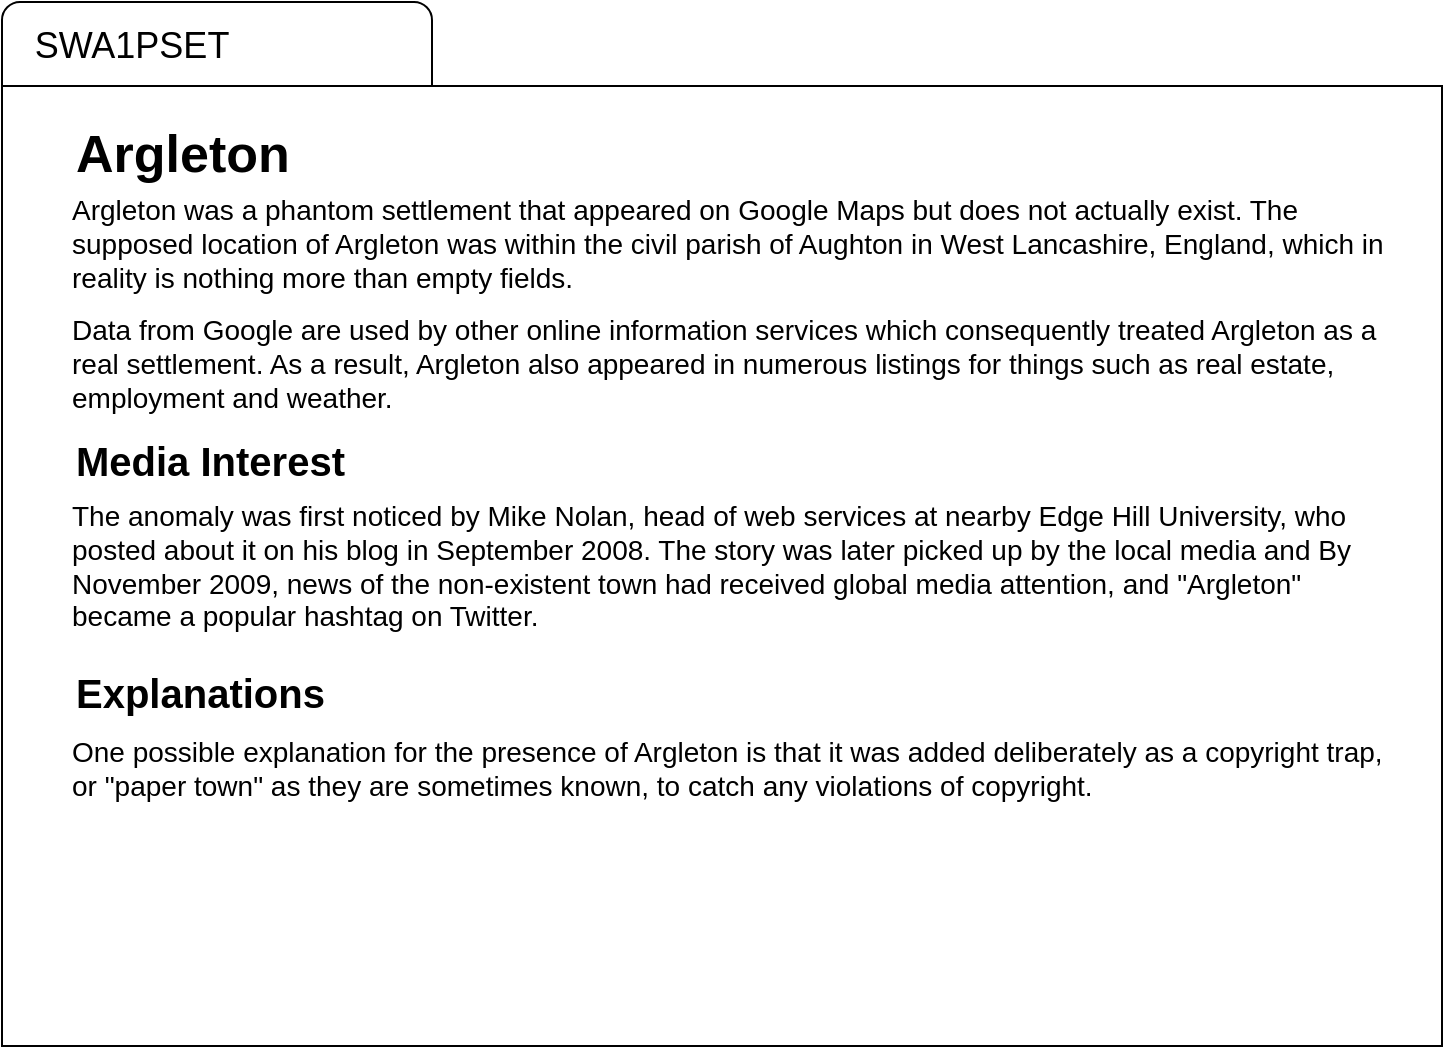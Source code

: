 <mxfile version="13.8.0" type="device"><diagram id="3_W6uf-hZIZ9I9enscKk" name="Page-1"><mxGraphModel dx="1019" dy="570" grid="1" gridSize="10" guides="1" tooltips="1" connect="1" arrows="1" fold="1" page="1" pageScale="1" pageWidth="1169" pageHeight="827" math="0" shadow="0"><root><mxCell id="0"/><mxCell id="1" parent="0"/><mxCell id="GEuqo9YD4r4PaMYKMcmD-3" value="" style="group" parent="1" vertex="1" connectable="0"><mxGeometry x="225" y="153" width="720" height="522" as="geometry"/></mxCell><mxCell id="GEuqo9YD4r4PaMYKMcmD-2" value="" style="rounded=1;whiteSpace=wrap;html=1;" parent="GEuqo9YD4r4PaMYKMcmD-3" vertex="1"><mxGeometry width="215" height="60" as="geometry"/></mxCell><mxCell id="GEuqo9YD4r4PaMYKMcmD-1" value="" style="whiteSpace=wrap;html=1;" parent="GEuqo9YD4r4PaMYKMcmD-3" vertex="1"><mxGeometry y="42" width="720" height="480" as="geometry"/></mxCell><mxCell id="GEuqo9YD4r4PaMYKMcmD-4" value="&lt;b style=&quot;font-size: 26px;&quot;&gt;&lt;font style=&quot;font-size: 26px;&quot;&gt;Argleton&lt;/font&gt;&lt;/b&gt;" style="text;html=1;strokeColor=none;fillColor=none;align=left;verticalAlign=middle;whiteSpace=wrap;rounded=0;fontSize=26;" parent="GEuqo9YD4r4PaMYKMcmD-3" vertex="1"><mxGeometry x="35" y="60" width="445" height="31" as="geometry"/></mxCell><mxCell id="GEuqo9YD4r4PaMYKMcmD-7" value="SWA1PSET" style="text;html=1;strokeColor=none;fillColor=none;align=center;verticalAlign=middle;whiteSpace=wrap;rounded=0;fontSize=18;" parent="GEuqo9YD4r4PaMYKMcmD-3" vertex="1"><mxGeometry x="45" y="12" width="40" height="20" as="geometry"/></mxCell><mxCell id="0QRNy6IlEv3NlAJWy5qb-1" value="&lt;b style=&quot;font-size: 20px&quot;&gt;&lt;font style=&quot;font-size: 20px&quot;&gt;Media Interest&lt;/font&gt;&lt;/b&gt;" style="text;html=1;strokeColor=none;fillColor=none;align=left;verticalAlign=middle;whiteSpace=wrap;rounded=0;fontSize=20;" parent="GEuqo9YD4r4PaMYKMcmD-3" vertex="1"><mxGeometry x="35" y="217" width="445" height="24" as="geometry"/></mxCell><mxCell id="8D4nfAXI98Fun6rlyUDH-1" value="&lt;span style=&quot;font-size: 20px;&quot;&gt;&lt;b style=&quot;font-size: 20px;&quot;&gt;Explanations&lt;/b&gt;&lt;/span&gt;" style="text;html=1;strokeColor=none;fillColor=none;align=left;verticalAlign=middle;whiteSpace=wrap;rounded=0;fontSize=20;" vertex="1" parent="GEuqo9YD4r4PaMYKMcmD-3"><mxGeometry x="35" y="333" width="445" height="24" as="geometry"/></mxCell><mxCell id="8D4nfAXI98Fun6rlyUDH-2" value="&lt;font style=&quot;font-size: 14px;&quot;&gt;Argleton was a phantom settlement that appeared on Google Maps but does not actually exist. The supposed location of Argleton was within the civil parish of Aughton in West Lancashire, England, which in reality is nothing more than empty fields.&lt;/font&gt;" style="text;html=1;strokeColor=none;fillColor=none;align=left;verticalAlign=middle;whiteSpace=wrap;rounded=0;fontSize=14;spacing=0;" vertex="1" parent="GEuqo9YD4r4PaMYKMcmD-3"><mxGeometry x="35" y="97" width="665" height="48" as="geometry"/></mxCell><mxCell id="8D4nfAXI98Fun6rlyUDH-3" value="&lt;font style=&quot;font-size: 14px;&quot;&gt;The anomaly was first noticed by Mike Nolan, head of web services at nearby Edge Hill University, who posted about it on his blog in September 2008. The story was later picked up by the local media and By November 2009, news of the non-existent town had received global media attention, and &quot;Argleton&quot; became a popular hashtag on Twitter.&lt;/font&gt;" style="text;html=1;strokeColor=none;fillColor=none;align=left;verticalAlign=middle;whiteSpace=wrap;rounded=0;fontSize=14;spacing=0;" vertex="1" parent="GEuqo9YD4r4PaMYKMcmD-3"><mxGeometry x="35" y="250" width="665" height="64" as="geometry"/></mxCell><mxCell id="8D4nfAXI98Fun6rlyUDH-4" value="&lt;div style=&quot;font-size: 14px&quot;&gt;Data from Google are used by other online information services which consequently treated Argleton as a real settlement. As a result, Argleton also appeared in numerous listings for things such as real estate, employment and weather.&lt;/div&gt;" style="text;html=1;strokeColor=none;fillColor=none;align=left;verticalAlign=middle;whiteSpace=wrap;rounded=0;fontSize=14;spacing=0;" vertex="1" parent="GEuqo9YD4r4PaMYKMcmD-3"><mxGeometry x="35" y="157" width="665" height="48" as="geometry"/></mxCell><mxCell id="8D4nfAXI98Fun6rlyUDH-5" value="&lt;font style=&quot;font-size: 14px&quot;&gt;One possible explanation for the presence of Argleton is that it was added deliberately as a copyright trap, or &quot;paper town&quot; as they are sometimes known, to catch any violations of copyright.&lt;/font&gt;" style="text;html=1;strokeColor=none;fillColor=none;align=left;verticalAlign=middle;whiteSpace=wrap;rounded=0;fontSize=14;spacing=0;" vertex="1" parent="GEuqo9YD4r4PaMYKMcmD-3"><mxGeometry x="35" y="367" width="665" height="32" as="geometry"/></mxCell></root></mxGraphModel></diagram></mxfile>